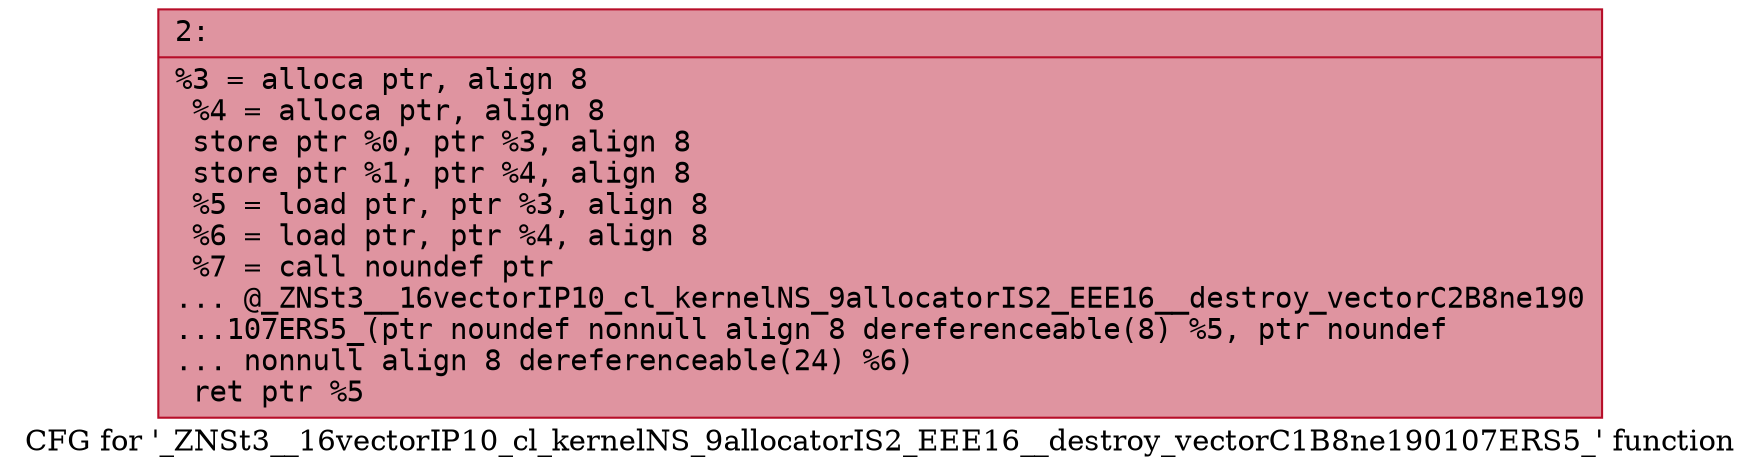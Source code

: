 digraph "CFG for '_ZNSt3__16vectorIP10_cl_kernelNS_9allocatorIS2_EEE16__destroy_vectorC1B8ne190107ERS5_' function" {
	label="CFG for '_ZNSt3__16vectorIP10_cl_kernelNS_9allocatorIS2_EEE16__destroy_vectorC1B8ne190107ERS5_' function";

	Node0x6000005c41e0 [shape=record,color="#b70d28ff", style=filled, fillcolor="#b70d2870" fontname="Courier",label="{2:\l|  %3 = alloca ptr, align 8\l  %4 = alloca ptr, align 8\l  store ptr %0, ptr %3, align 8\l  store ptr %1, ptr %4, align 8\l  %5 = load ptr, ptr %3, align 8\l  %6 = load ptr, ptr %4, align 8\l  %7 = call noundef ptr\l... @_ZNSt3__16vectorIP10_cl_kernelNS_9allocatorIS2_EEE16__destroy_vectorC2B8ne190\l...107ERS5_(ptr noundef nonnull align 8 dereferenceable(8) %5, ptr noundef\l... nonnull align 8 dereferenceable(24) %6)\l  ret ptr %5\l}"];
}
